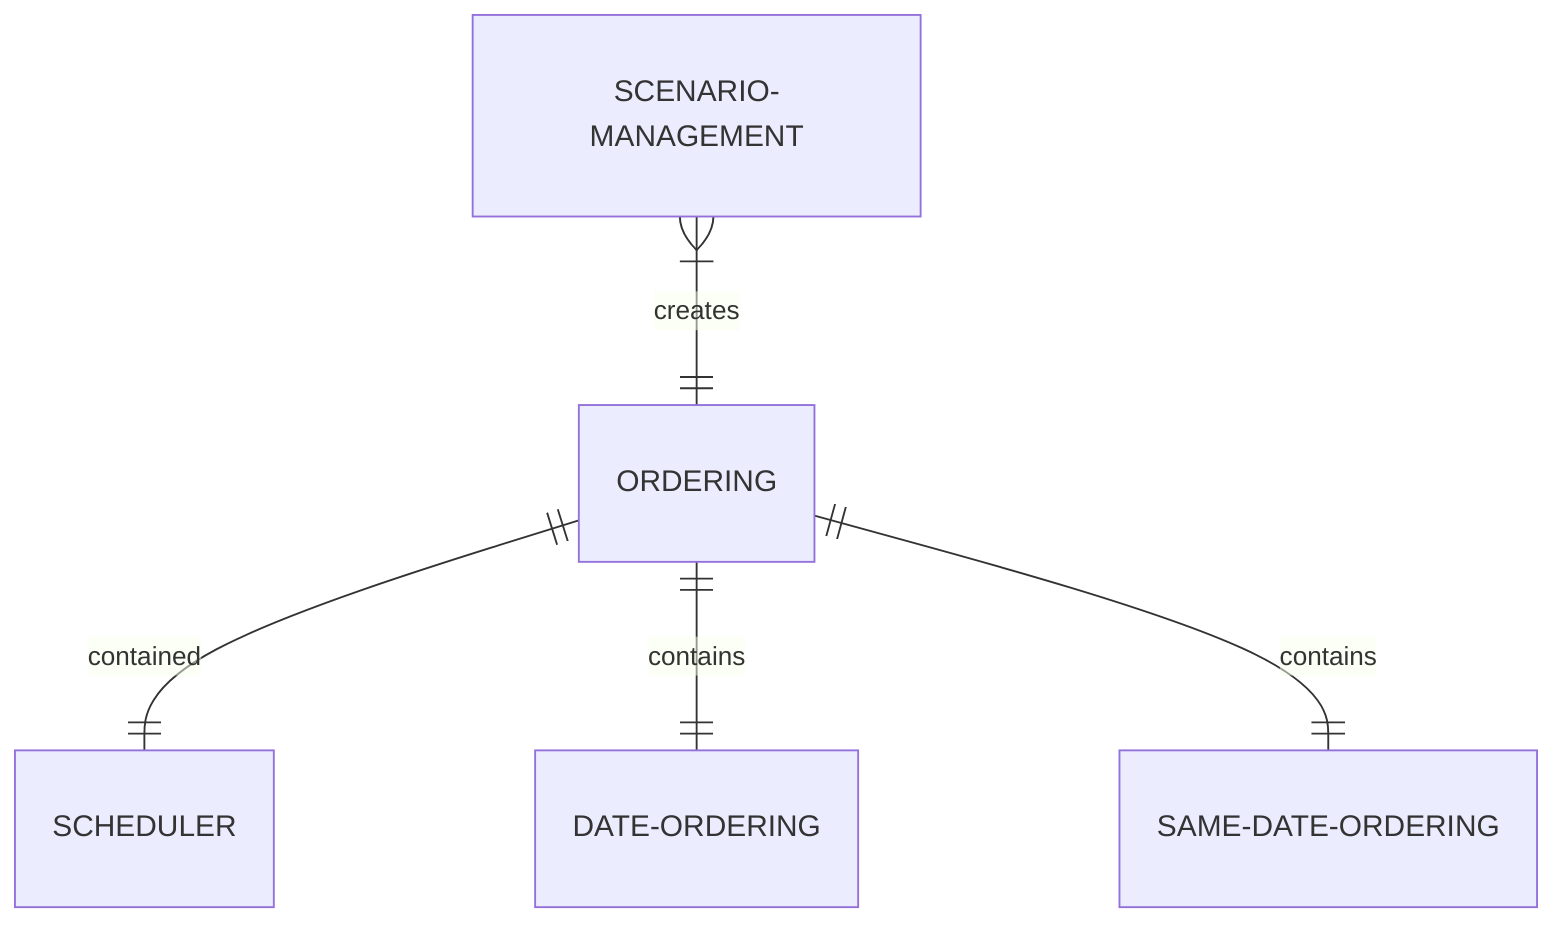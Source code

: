 erDiagram
    SCENARIO-MANAGEMENT |{--|| ORDERING : creates
    ORDERING ||--|| SCHEDULER : contained
		ORDERING ||--|| DATE-ORDERING : contains
		ORDERING ||--|| SAME-DATE-ORDERING : contains